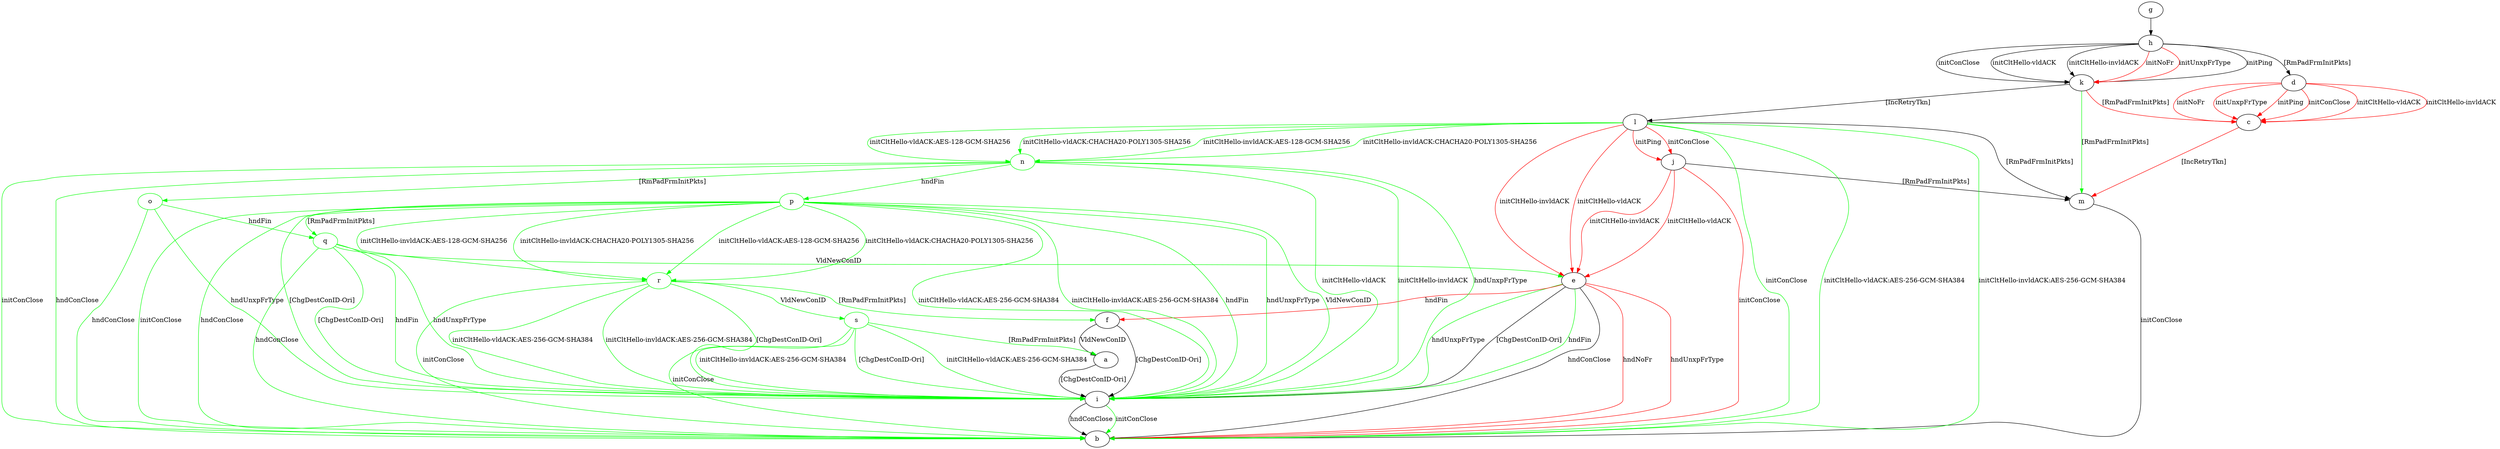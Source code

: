 digraph "" {
	a -> i	[key=0,
		label="[ChgDestConID-Ori] "];
	c -> m	[key=0,
		color=red,
		label="[IncRetryTkn] "];
	d -> c	[key=0,
		color=red,
		label="initPing "];
	d -> c	[key=1,
		color=red,
		label="initConClose "];
	d -> c	[key=2,
		color=red,
		label="initCltHello-vldACK "];
	d -> c	[key=3,
		color=red,
		label="initCltHello-invldACK "];
	d -> c	[key=4,
		color=red,
		label="initNoFr "];
	d -> c	[key=5,
		color=red,
		label="initUnxpFrType "];
	e -> b	[key=0,
		label="hndConClose "];
	e -> b	[key=1,
		color=red,
		label="hndNoFr "];
	e -> b	[key=2,
		color=red,
		label="hndUnxpFrType "];
	e -> f	[key=0,
		color=red,
		label="hndFin "];
	e -> i	[key=0,
		label="[ChgDestConID-Ori] "];
	e -> i	[key=1,
		color=green,
		label="hndFin "];
	e -> i	[key=2,
		color=green,
		label="hndUnxpFrType "];
	f -> a	[key=0,
		label="VldNewConID "];
	f -> i	[key=0,
		label="[ChgDestConID-Ori] "];
	g -> h	[key=0];
	h -> d	[key=0,
		label="[RmPadFrmInitPkts] "];
	h -> k	[key=0,
		label="initPing "];
	h -> k	[key=1,
		label="initConClose "];
	h -> k	[key=2,
		label="initCltHello-vldACK "];
	h -> k	[key=3,
		label="initCltHello-invldACK "];
	h -> k	[key=4,
		color=red,
		label="initNoFr "];
	h -> k	[key=5,
		color=red,
		label="initUnxpFrType "];
	i -> b	[key=0,
		label="hndConClose "];
	i -> b	[key=1,
		color=green,
		label="initConClose "];
	j -> b	[key=0,
		color=red,
		label="initConClose "];
	j -> e	[key=0,
		color=red,
		label="initCltHello-vldACK "];
	j -> e	[key=1,
		color=red,
		label="initCltHello-invldACK "];
	j -> m	[key=0,
		label="[RmPadFrmInitPkts] "];
	k -> c	[key=0,
		color=red,
		label="[RmPadFrmInitPkts] "];
	k -> l	[key=0,
		label="[IncRetryTkn] "];
	k -> m	[key=0,
		color=green,
		label="[RmPadFrmInitPkts] "];
	l -> b	[key=0,
		color=green,
		label="initConClose "];
	l -> b	[key=1,
		color=green,
		label="initCltHello-vldACK:AES-256-GCM-SHA384 "];
	l -> b	[key=2,
		color=green,
		label="initCltHello-invldACK:AES-256-GCM-SHA384 "];
	l -> e	[key=0,
		color=red,
		label="initCltHello-vldACK "];
	l -> e	[key=1,
		color=red,
		label="initCltHello-invldACK "];
	l -> j	[key=0,
		color=red,
		label="initPing "];
	l -> j	[key=1,
		color=red,
		label="initConClose "];
	l -> m	[key=0,
		label="[RmPadFrmInitPkts] "];
	n	[color=green];
	l -> n	[key=0,
		color=green,
		label="initCltHello-vldACK:AES-128-GCM-SHA256 "];
	l -> n	[key=1,
		color=green,
		label="initCltHello-vldACK:CHACHA20-POLY1305-SHA256 "];
	l -> n	[key=2,
		color=green,
		label="initCltHello-invldACK:AES-128-GCM-SHA256 "];
	l -> n	[key=3,
		color=green,
		label="initCltHello-invldACK:CHACHA20-POLY1305-SHA256 "];
	m -> b	[key=0,
		label="initConClose "];
	n -> b	[key=0,
		color=green,
		label="initConClose "];
	n -> b	[key=1,
		color=green,
		label="hndConClose "];
	n -> i	[key=0,
		color=green,
		label="initCltHello-vldACK "];
	n -> i	[key=1,
		color=green,
		label="initCltHello-invldACK "];
	n -> i	[key=2,
		color=green,
		label="hndUnxpFrType "];
	o	[color=green];
	n -> o	[key=0,
		color=green,
		label="[RmPadFrmInitPkts] "];
	p	[color=green];
	n -> p	[key=0,
		color=green,
		label="hndFin "];
	o -> b	[key=0,
		color=green,
		label="hndConClose "];
	o -> i	[key=0,
		color=green,
		label="hndUnxpFrType "];
	q	[color=green];
	o -> q	[key=0,
		color=green,
		label="hndFin "];
	p -> b	[key=0,
		color=green,
		label="initConClose "];
	p -> b	[key=1,
		color=green,
		label="hndConClose "];
	p -> i	[key=0,
		color=green,
		label="initCltHello-vldACK:AES-256-GCM-SHA384 "];
	p -> i	[key=1,
		color=green,
		label="initCltHello-invldACK:AES-256-GCM-SHA384 "];
	p -> i	[key=2,
		color=green,
		label="hndFin "];
	p -> i	[key=3,
		color=green,
		label="hndUnxpFrType "];
	p -> i	[key=4,
		color=green,
		label="VldNewConID "];
	p -> i	[key=5,
		color=green,
		label="[ChgDestConID-Ori] "];
	p -> q	[key=0,
		color=green,
		label="[RmPadFrmInitPkts] "];
	r	[color=green];
	p -> r	[key=0,
		color=green,
		label="initCltHello-vldACK:AES-128-GCM-SHA256 "];
	p -> r	[key=1,
		color=green,
		label="initCltHello-vldACK:CHACHA20-POLY1305-SHA256 "];
	p -> r	[key=2,
		color=green,
		label="initCltHello-invldACK:AES-128-GCM-SHA256 "];
	p -> r	[key=3,
		color=green,
		label="initCltHello-invldACK:CHACHA20-POLY1305-SHA256 "];
	q -> b	[key=0,
		color=green,
		label="hndConClose "];
	q -> e	[key=0,
		color=green,
		label="VldNewConID "];
	q -> i	[key=0,
		color=green,
		label="hndFin "];
	q -> i	[key=1,
		color=green,
		label="hndUnxpFrType "];
	q -> i	[key=2,
		color=green,
		label="[ChgDestConID-Ori] "];
	r -> b	[key=0,
		color=green,
		label="initConClose "];
	r -> f	[key=0,
		color=green,
		label="[RmPadFrmInitPkts] "];
	r -> i	[key=0,
		color=green,
		label="initCltHello-vldACK:AES-256-GCM-SHA384 "];
	r -> i	[key=1,
		color=green,
		label="initCltHello-invldACK:AES-256-GCM-SHA384 "];
	r -> i	[key=2,
		color=green,
		label="[ChgDestConID-Ori] "];
	s	[color=green];
	r -> s	[key=0,
		color=green,
		label="VldNewConID "];
	s -> a	[key=0,
		color=green,
		label="[RmPadFrmInitPkts] "];
	s -> b	[key=0,
		color=green,
		label="initConClose "];
	s -> i	[key=0,
		color=green,
		label="initCltHello-vldACK:AES-256-GCM-SHA384 "];
	s -> i	[key=1,
		color=green,
		label="initCltHello-invldACK:AES-256-GCM-SHA384 "];
	s -> i	[key=2,
		color=green,
		label="[ChgDestConID-Ori] "];
}
